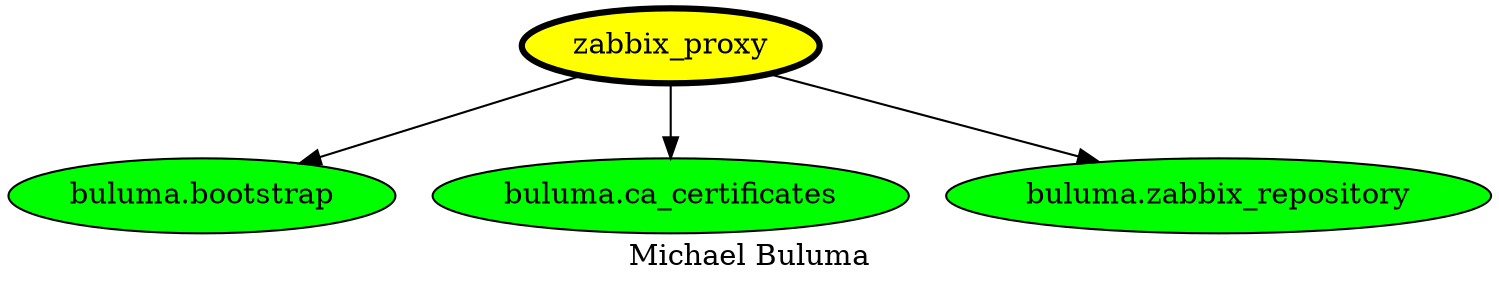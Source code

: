 digraph PhiloDilemma {
  label = "Michael Buluma" ;
  overlap=false
  {
    "zabbix_proxy" [fillcolor=yellow style=filled penwidth=3]
    "buluma.bootstrap" [fillcolor=green style=filled]
    "buluma.ca_certificates" [fillcolor=green style=filled]
    "buluma.zabbix_repository" [fillcolor=green style=filled]
  }
  "zabbix_proxy" -> "buluma.bootstrap"
  "zabbix_proxy" -> "buluma.ca_certificates"
  "zabbix_proxy" -> "buluma.zabbix_repository"
}
